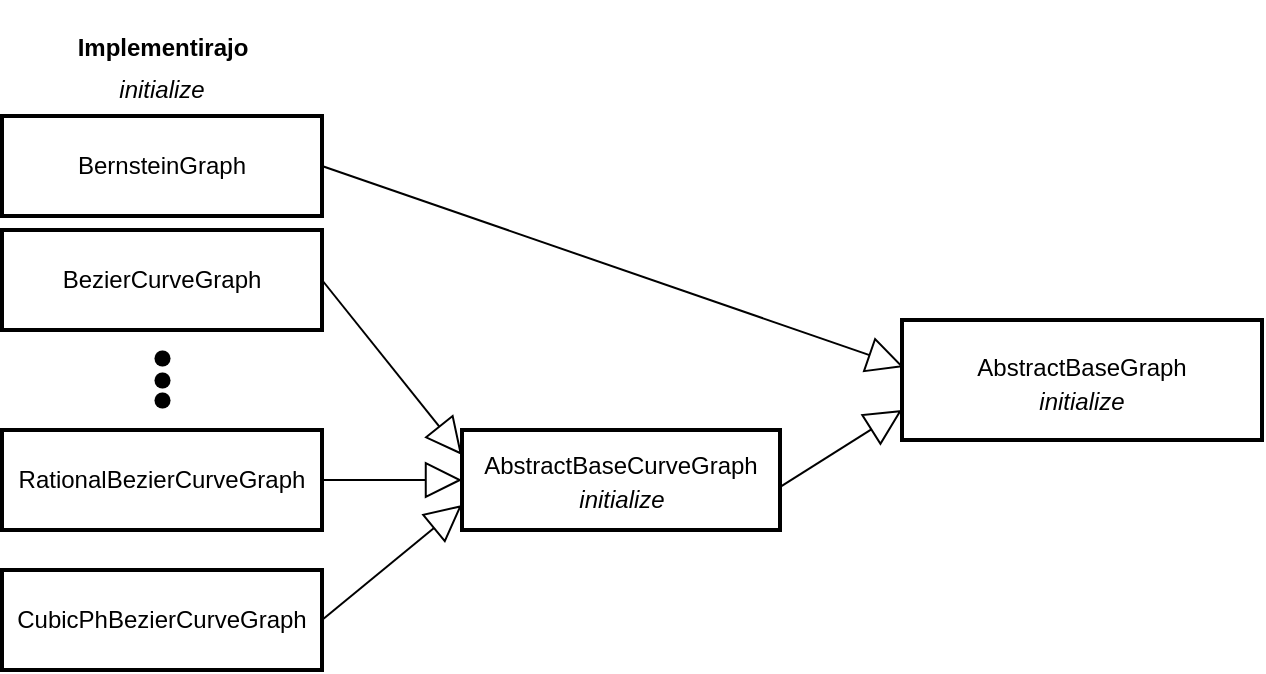 <mxfile version="24.7.13">
  <diagram name="Page-1" id="CvhjbtxJpAnkuYpp8DQP">
    <mxGraphModel dx="1541" dy="1390" grid="1" gridSize="10" guides="1" tooltips="1" connect="1" arrows="1" fold="1" page="1" pageScale="1" pageWidth="827" pageHeight="583" math="0" shadow="0">
      <root>
        <mxCell id="0" />
        <mxCell id="1" parent="0" />
        <mxCell id="L792V39x15litVdkWeOh-18" value="BernsteinGraph" style="whiteSpace=wrap;strokeWidth=2;verticalAlign=middle;" parent="1" vertex="1">
          <mxGeometry x="-700" y="-502" width="160" height="50" as="geometry" />
        </mxCell>
        <mxCell id="L792V39x15litVdkWeOh-23" value="AbstractBaseGraph&#xa;" style="strokeWidth=2;textShadow=0;fontStyle=0" parent="1" vertex="1">
          <mxGeometry x="-250" y="-400" width="180" height="60" as="geometry" />
        </mxCell>
        <mxCell id="wIcexeNxMYov8hJtN3G0-4" value="AbstractBaseCurveGraph&#xa;" style="whiteSpace=wrap;strokeWidth=2;verticalAlign=middle;" vertex="1" parent="1">
          <mxGeometry x="-470" y="-345" width="159" height="50" as="geometry" />
        </mxCell>
        <mxCell id="wIcexeNxMYov8hJtN3G0-12" value="" style="endArrow=block;endSize=16;endFill=0;html=1;rounded=0;entryX=0.005;entryY=0.391;entryDx=0;entryDy=0;exitX=1;exitY=0.5;exitDx=0;exitDy=0;entryPerimeter=0;" edge="1" parent="1" source="L792V39x15litVdkWeOh-18" target="L792V39x15litVdkWeOh-23">
          <mxGeometry width="160" relative="1" as="geometry">
            <mxPoint x="-460" y="-420" as="sourcePoint" />
            <mxPoint x="-300" y="-420" as="targetPoint" />
          </mxGeometry>
        </mxCell>
        <mxCell id="wIcexeNxMYov8hJtN3G0-13" value="" style="endArrow=block;endSize=16;endFill=0;html=1;rounded=0;entryX=0;entryY=0.75;entryDx=0;entryDy=0;exitX=0.997;exitY=0.577;exitDx=0;exitDy=0;exitPerimeter=0;" edge="1" parent="1" source="wIcexeNxMYov8hJtN3G0-4" target="L792V39x15litVdkWeOh-23">
          <mxGeometry width="160" relative="1" as="geometry">
            <mxPoint x="-349" y="-340.0" as="sourcePoint" />
            <mxPoint x="-250" y="-365.0" as="targetPoint" />
          </mxGeometry>
        </mxCell>
        <mxCell id="wIcexeNxMYov8hJtN3G0-16" value="BezierCurveGraph" style="whiteSpace=wrap;strokeWidth=2;verticalAlign=middle;" vertex="1" parent="1">
          <mxGeometry x="-700" y="-445" width="160" height="50" as="geometry" />
        </mxCell>
        <mxCell id="wIcexeNxMYov8hJtN3G0-17" value="RationalBezierCurveGraph" style="whiteSpace=wrap;strokeWidth=2;verticalAlign=middle;" vertex="1" parent="1">
          <mxGeometry x="-700" y="-345" width="160" height="50" as="geometry" />
        </mxCell>
        <mxCell id="wIcexeNxMYov8hJtN3G0-18" value="CubicPhBezierCurveGraph" style="whiteSpace=wrap;strokeWidth=2;verticalAlign=middle;" vertex="1" parent="1">
          <mxGeometry x="-700" y="-275" width="160" height="50" as="geometry" />
        </mxCell>
        <mxCell id="wIcexeNxMYov8hJtN3G0-19" value="" style="endArrow=block;endSize=16;endFill=0;html=1;rounded=0;entryX=0;entryY=0.25;entryDx=0;entryDy=0;exitX=1;exitY=0.5;exitDx=0;exitDy=0;" edge="1" parent="1" source="wIcexeNxMYov8hJtN3G0-16" target="wIcexeNxMYov8hJtN3G0-4">
          <mxGeometry width="160" relative="1" as="geometry">
            <mxPoint x="-660" y="-482" as="sourcePoint" />
            <mxPoint x="-570" y="-357.0" as="targetPoint" />
          </mxGeometry>
        </mxCell>
        <mxCell id="wIcexeNxMYov8hJtN3G0-20" value="" style="endArrow=block;endSize=16;endFill=0;html=1;rounded=0;entryX=0;entryY=0.5;entryDx=0;entryDy=0;exitX=1;exitY=0.5;exitDx=0;exitDy=0;" edge="1" parent="1" source="wIcexeNxMYov8hJtN3G0-17" target="wIcexeNxMYov8hJtN3G0-4">
          <mxGeometry width="160" relative="1" as="geometry">
            <mxPoint x="-660" y="-348" as="sourcePoint" />
            <mxPoint x="-570" y="-342.0" as="targetPoint" />
          </mxGeometry>
        </mxCell>
        <mxCell id="wIcexeNxMYov8hJtN3G0-21" value="" style="endArrow=block;endSize=16;endFill=0;html=1;rounded=0;entryX=0;entryY=0.75;entryDx=0;entryDy=0;exitX=1;exitY=0.5;exitDx=0;exitDy=0;" edge="1" parent="1" source="wIcexeNxMYov8hJtN3G0-18" target="wIcexeNxMYov8hJtN3G0-4">
          <mxGeometry width="160" relative="1" as="geometry">
            <mxPoint x="-640" y="-268" as="sourcePoint" />
            <mxPoint x="-569.48" y="-333.0" as="targetPoint" />
          </mxGeometry>
        </mxCell>
        <mxCell id="wIcexeNxMYov8hJtN3G0-27" value="" style="ellipse;whiteSpace=wrap;html=1;fillColor=#000000;strokeWidth=0.01;" vertex="1" parent="1">
          <mxGeometry x="-624" y="-374" width="8" height="8" as="geometry" />
        </mxCell>
        <mxCell id="wIcexeNxMYov8hJtN3G0-29" value="&lt;i&gt;initialize&lt;/i&gt;" style="text;html=1;align=center;verticalAlign=middle;whiteSpace=wrap;rounded=0;" vertex="1" parent="1">
          <mxGeometry x="-190" y="-374" width="60" height="30" as="geometry" />
        </mxCell>
        <mxCell id="wIcexeNxMYov8hJtN3G0-35" value="&lt;i&gt;initialize&lt;/i&gt;" style="text;html=1;align=center;verticalAlign=middle;whiteSpace=wrap;rounded=0;" vertex="1" parent="1">
          <mxGeometry x="-650" y="-530" width="60" height="30" as="geometry" />
        </mxCell>
        <mxCell id="wIcexeNxMYov8hJtN3G0-36" value="&lt;font style=&quot;font-size: 12px;&quot;&gt;Implementirajo&lt;/font&gt;" style="text;strokeColor=none;fillColor=none;html=1;fontSize=24;fontStyle=1;verticalAlign=middle;align=center;" vertex="1" parent="1">
          <mxGeometry x="-675" y="-560" width="110" height="40" as="geometry" />
        </mxCell>
        <mxCell id="wIcexeNxMYov8hJtN3G0-38" value="" style="ellipse;whiteSpace=wrap;html=1;fillColor=#000000;strokeWidth=0.01;" vertex="1" parent="1">
          <mxGeometry x="-624" y="-385" width="8" height="8" as="geometry" />
        </mxCell>
        <mxCell id="wIcexeNxMYov8hJtN3G0-39" value="" style="ellipse;whiteSpace=wrap;html=1;fillColor=#000000;strokeWidth=0.01;" vertex="1" parent="1">
          <mxGeometry x="-624" y="-364" width="8" height="8" as="geometry" />
        </mxCell>
        <mxCell id="wIcexeNxMYov8hJtN3G0-42" value="&lt;i&gt;initialize&lt;/i&gt;" style="text;html=1;align=center;verticalAlign=middle;whiteSpace=wrap;rounded=0;" vertex="1" parent="1">
          <mxGeometry x="-420" y="-325" width="60" height="30" as="geometry" />
        </mxCell>
      </root>
    </mxGraphModel>
  </diagram>
</mxfile>
